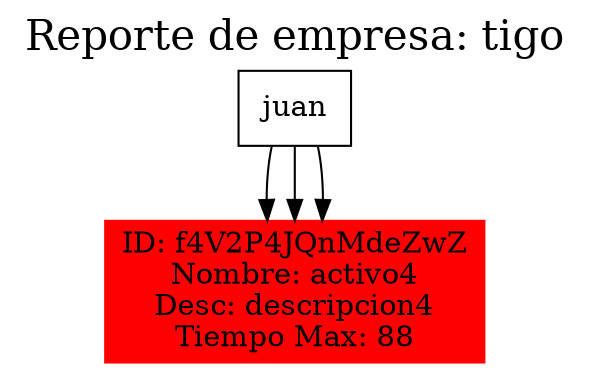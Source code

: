 digraph ArbolActivos {
    label="Reporte de empresa: tigo";
    labelloc="t";
    fontsize=20;
    node [shape=rectangle];
    rankdir=TB;
    "juan" [label="juan"];
    "juan_f4V2P4JQnMdeZwZ" [label="ID: f4V2P4JQnMdeZwZ\nNombre: activo4\nDesc: descripcion4\nTiempo Max: 88", color="red", style=filled, fillcolor="red"];
    "juan" -> "juan_f4V2P4JQnMdeZwZ";
    "juan" [label="juan"];
    "juan_f4V2P4JQnMdeZwZ" [label="ID: f4V2P4JQnMdeZwZ\nNombre: activo4\nDesc: descripcion4\nTiempo Max: 88", color="red", style=filled, fillcolor="red"];
    "juan" -> "juan_f4V2P4JQnMdeZwZ";
    "juan" [label="juan"];
    "juan_f4V2P4JQnMdeZwZ" [label="ID: f4V2P4JQnMdeZwZ\nNombre: activo4\nDesc: descripcion4\nTiempo Max: 88", color="red", style=filled, fillcolor="red"];
    "juan" -> "juan_f4V2P4JQnMdeZwZ";
}
